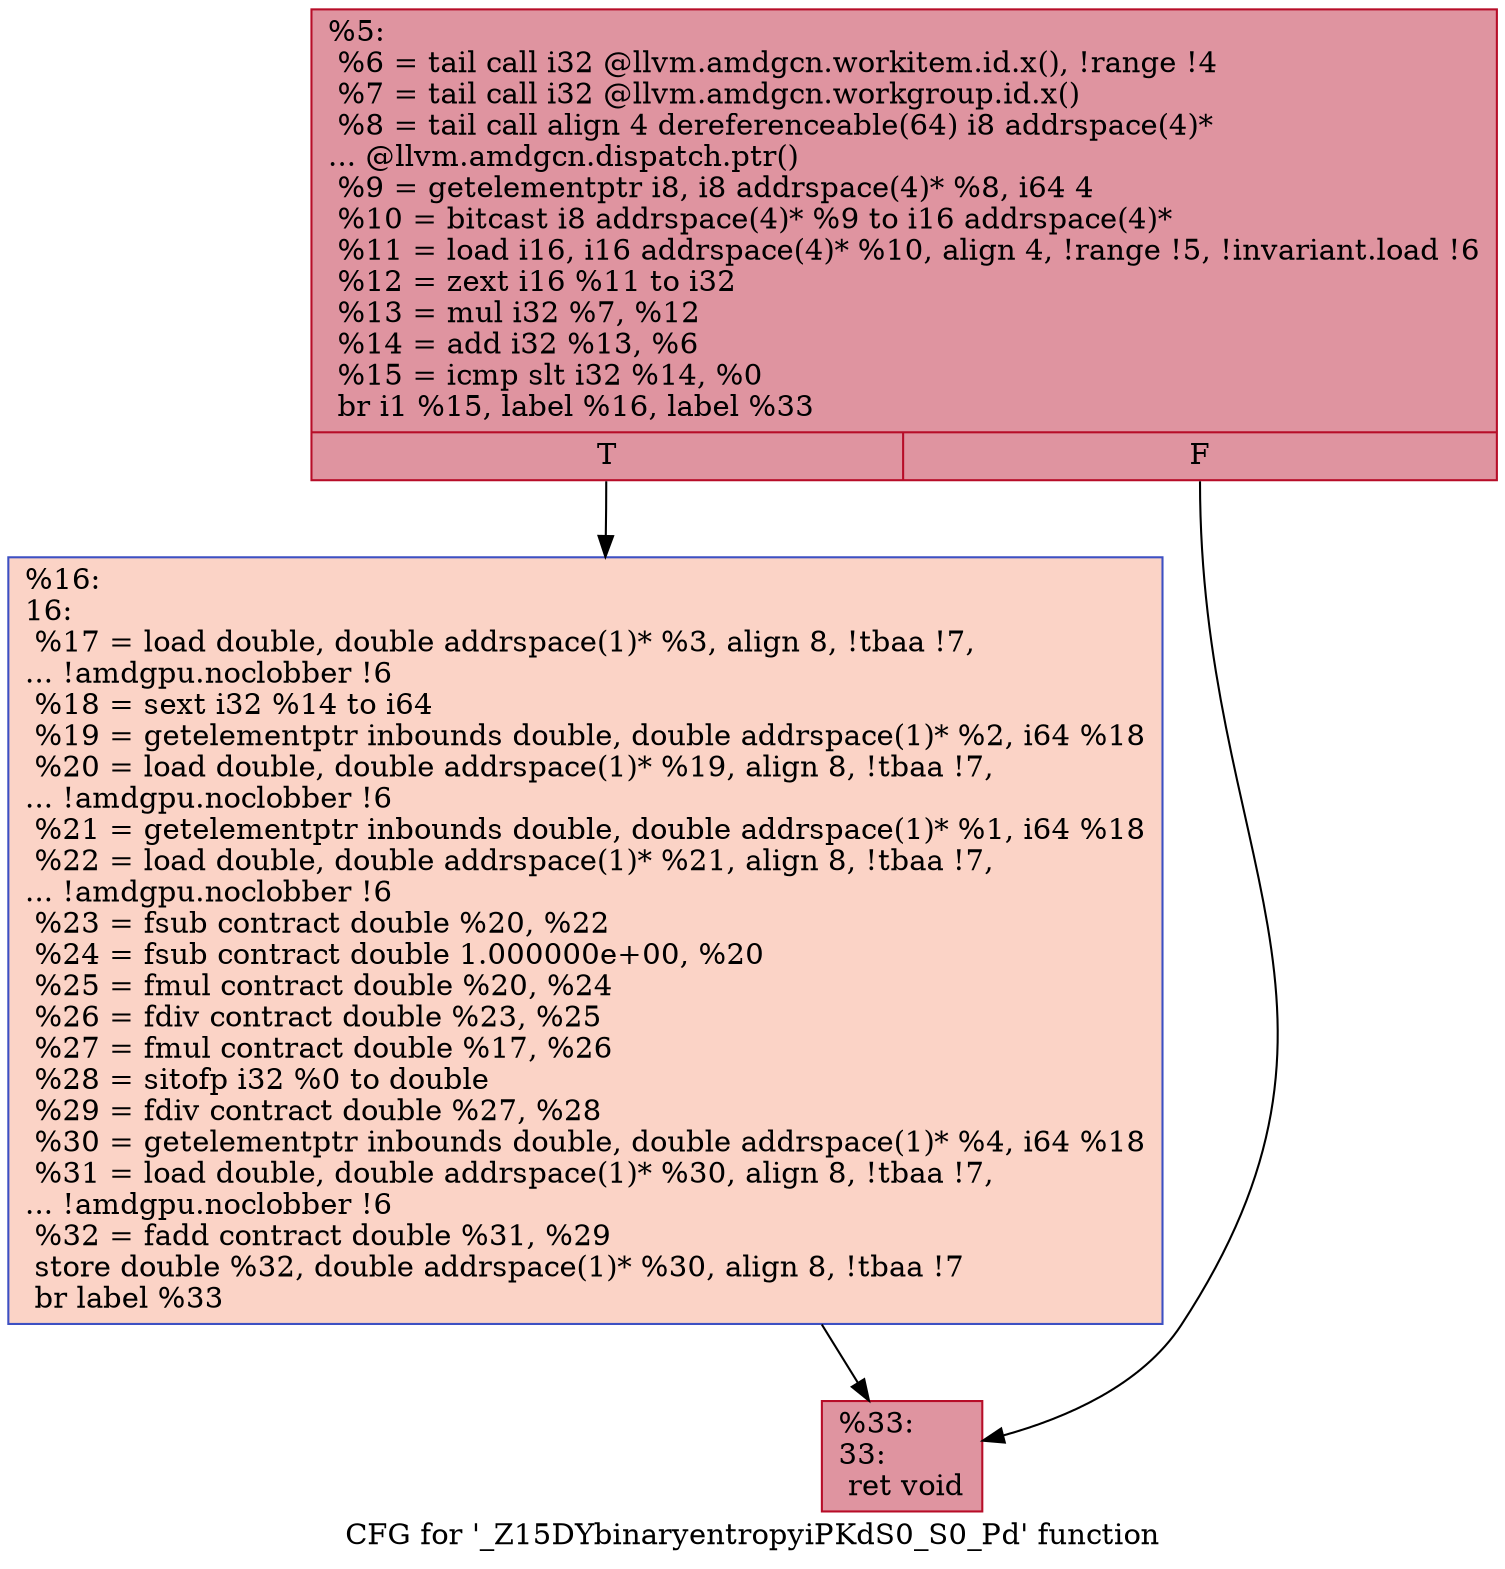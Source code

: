 digraph "CFG for '_Z15DYbinaryentropyiPKdS0_S0_Pd' function" {
	label="CFG for '_Z15DYbinaryentropyiPKdS0_S0_Pd' function";

	Node0x588f370 [shape=record,color="#b70d28ff", style=filled, fillcolor="#b70d2870",label="{%5:\l  %6 = tail call i32 @llvm.amdgcn.workitem.id.x(), !range !4\l  %7 = tail call i32 @llvm.amdgcn.workgroup.id.x()\l  %8 = tail call align 4 dereferenceable(64) i8 addrspace(4)*\l... @llvm.amdgcn.dispatch.ptr()\l  %9 = getelementptr i8, i8 addrspace(4)* %8, i64 4\l  %10 = bitcast i8 addrspace(4)* %9 to i16 addrspace(4)*\l  %11 = load i16, i16 addrspace(4)* %10, align 4, !range !5, !invariant.load !6\l  %12 = zext i16 %11 to i32\l  %13 = mul i32 %7, %12\l  %14 = add i32 %13, %6\l  %15 = icmp slt i32 %14, %0\l  br i1 %15, label %16, label %33\l|{<s0>T|<s1>F}}"];
	Node0x588f370:s0 -> Node0x5891240;
	Node0x588f370:s1 -> Node0x58912d0;
	Node0x5891240 [shape=record,color="#3d50c3ff", style=filled, fillcolor="#f59c7d70",label="{%16:\l16:                                               \l  %17 = load double, double addrspace(1)* %3, align 8, !tbaa !7,\l... !amdgpu.noclobber !6\l  %18 = sext i32 %14 to i64\l  %19 = getelementptr inbounds double, double addrspace(1)* %2, i64 %18\l  %20 = load double, double addrspace(1)* %19, align 8, !tbaa !7,\l... !amdgpu.noclobber !6\l  %21 = getelementptr inbounds double, double addrspace(1)* %1, i64 %18\l  %22 = load double, double addrspace(1)* %21, align 8, !tbaa !7,\l... !amdgpu.noclobber !6\l  %23 = fsub contract double %20, %22\l  %24 = fsub contract double 1.000000e+00, %20\l  %25 = fmul contract double %20, %24\l  %26 = fdiv contract double %23, %25\l  %27 = fmul contract double %17, %26\l  %28 = sitofp i32 %0 to double\l  %29 = fdiv contract double %27, %28\l  %30 = getelementptr inbounds double, double addrspace(1)* %4, i64 %18\l  %31 = load double, double addrspace(1)* %30, align 8, !tbaa !7,\l... !amdgpu.noclobber !6\l  %32 = fadd contract double %31, %29\l  store double %32, double addrspace(1)* %30, align 8, !tbaa !7\l  br label %33\l}"];
	Node0x5891240 -> Node0x58912d0;
	Node0x58912d0 [shape=record,color="#b70d28ff", style=filled, fillcolor="#b70d2870",label="{%33:\l33:                                               \l  ret void\l}"];
}
